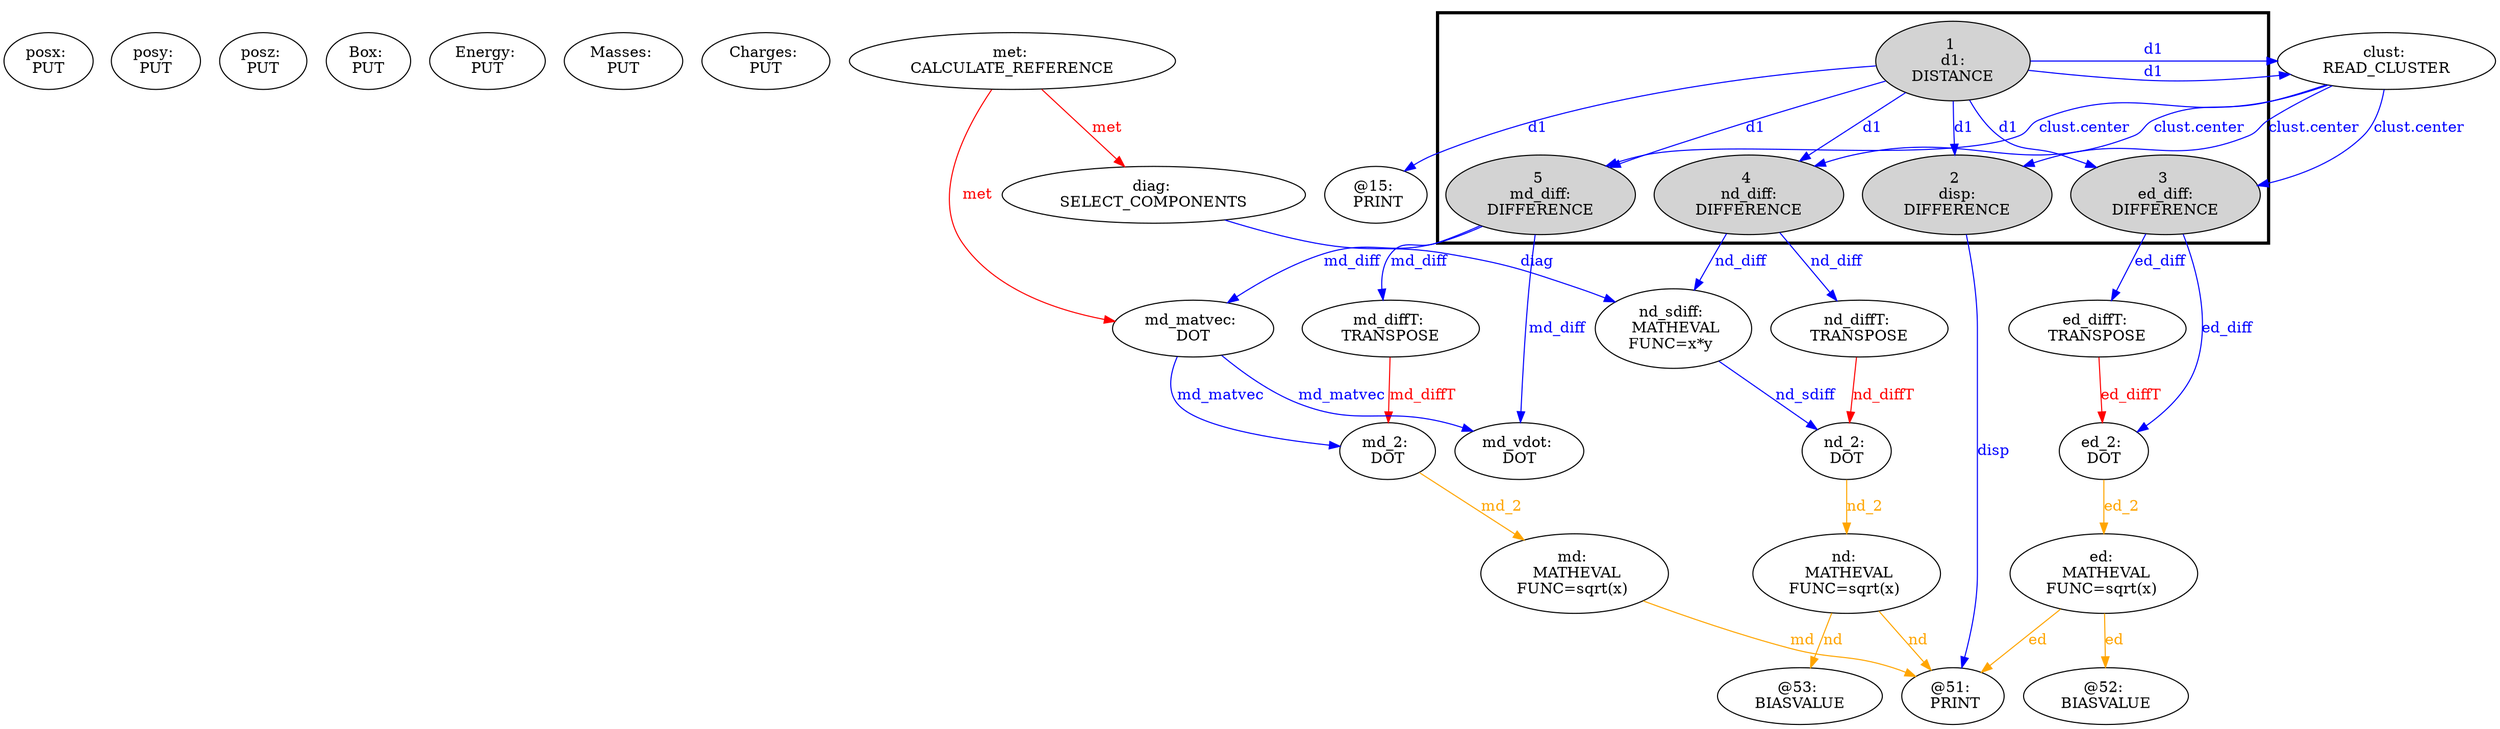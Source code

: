 digraph G { 
     posx [label="posx: \n PUT "] 
     posy [label="posy: \n PUT "] 
     posz [label="posz: \n PUT "] 
     Box [label="Box: \n PUT "] 
     Energy [label="Energy: \n PUT "] 
     Masses [label="Masses: \n PUT "] 
     Charges [label="Charges: \n PUT "] 
   subgraph cluster7 { 
      node [style=filled,fillcolor=lightgrey];
      penwidth=3;
      color=black;
     d1 [label="1 \n d1: \n DISTANCE "] 
     d1 -> disp [label="d1", color=blue, fontcolor=blue]; 
     d1 -> ed_diff [label="d1", color=blue, fontcolor=blue]; 
     d1 -> nd_diff [label="d1", color=blue, fontcolor=blue]; 
     d1 -> md_diff [label="d1", color=blue, fontcolor=blue]; 
     disp [label="2 \n disp: \n DIFFERENCE "] 
     ed_diff [label="3 \n ed_diff: \n DIFFERENCE "] 
     nd_diff [label="4 \n nd_diff: \n DIFFERENCE "] 
     md_diff [label="5 \n md_diff: \n DIFFERENCE "] 
   }
     15 [label="@15: \n PRINT"] 
     d1 -> 15 [label="d1", color=blue, fontcolor=blue]; 
     d1 -> clust [label="d1", color=blue, fontcolor=blue]; 
     d1 -> clust [label="d1", color=blue, fontcolor=blue]; 
     51 [label="@51: \n PRINT"] 
     disp -> 51 [label="disp", color=blue, fontcolor=blue]; 
     ed_diff -> ed_diffT [label="ed_diff", color=blue, fontcolor=blue]; 
     ed_diff -> ed_2 [label="ed_diff", color=blue, fontcolor=blue]; 
     nd_diff -> nd_diffT [label="nd_diff", color=blue, fontcolor=blue]; 
     nd_diff -> nd_sdiff [label="nd_diff", color=blue, fontcolor=blue]; 
     md_diff -> md_diffT [label="md_diff", color=blue, fontcolor=blue]; 
     md_diff -> md_matvec [label="md_diff", color=blue, fontcolor=blue]; 
     md_diff -> md_vdot [label="md_diff", color=blue, fontcolor=blue]; 
     clust [label="clust: \n READ_CLUSTER "] 
     clust -> disp [label="clust.center", color=blue, fontcolor=blue]; 
     clust -> ed_diff [label="clust.center", color=blue, fontcolor=blue]; 
     clust -> nd_diff [label="clust.center", color=blue, fontcolor=blue]; 
     clust -> md_diff [label="clust.center", color=blue, fontcolor=blue]; 
     met [label="met: \n CALCULATE_REFERENCE "] 
     met -> diag [label="met", color=red, fontcolor=red]; 
     met -> md_matvec [label="met", color=red, fontcolor=red]; 
     diag [label="diag: \n SELECT_COMPONENTS "] 
     diag -> nd_sdiff [label="diag", color=blue, fontcolor=blue]; 
     ed_diffT [label="ed_diffT: \n TRANSPOSE "] 
     ed_diffT -> ed_2 [label="ed_diffT", color=red, fontcolor=red]; 
     ed_2 [label="ed_2: \n DOT "] 
     ed_2 -> ed [label="ed_2", color=orange, fontcolor=orange]; 
     ed [label="ed: \n MATHEVAL\nFUNC=sqrt(x) "] 
     ed -> 51 [label="ed", color=orange, fontcolor=orange]; 
     ed -> 52 [label="ed", color=orange, fontcolor=orange]; 
     nd_diffT [label="nd_diffT: \n TRANSPOSE "] 
     nd_diffT -> nd_2 [label="nd_diffT", color=red, fontcolor=red]; 
     nd_sdiff [label="nd_sdiff: \n MATHEVAL\nFUNC=x*y "] 
     nd_sdiff -> nd_2 [label="nd_sdiff", color=blue, fontcolor=blue]; 
     nd_2 [label="nd_2: \n DOT "] 
     nd_2 -> nd [label="nd_2", color=orange, fontcolor=orange]; 
     nd [label="nd: \n MATHEVAL\nFUNC=sqrt(x) "] 
     nd -> 51 [label="nd", color=orange, fontcolor=orange]; 
     nd -> 53 [label="nd", color=orange, fontcolor=orange]; 
     md_diffT [label="md_diffT: \n TRANSPOSE "] 
     md_diffT -> md_2 [label="md_diffT", color=red, fontcolor=red]; 
     md_matvec [label="md_matvec: \n DOT "] 
     md_matvec -> md_vdot [label="md_matvec", color=blue, fontcolor=blue]; 
     md_matvec -> md_2 [label="md_matvec", color=blue, fontcolor=blue]; 
     md_vdot [label="md_vdot: \n DOT "] 
     md_2 [label="md_2: \n DOT "] 
     md_2 -> md [label="md_2", color=orange, fontcolor=orange]; 
     md [label="md: \n MATHEVAL\nFUNC=sqrt(x) "] 
     md -> 51 [label="md", color=orange, fontcolor=orange]; 
     52 [label="@52: \n BIASVALUE "] 
     53 [label="@53: \n BIASVALUE "] 
} 
